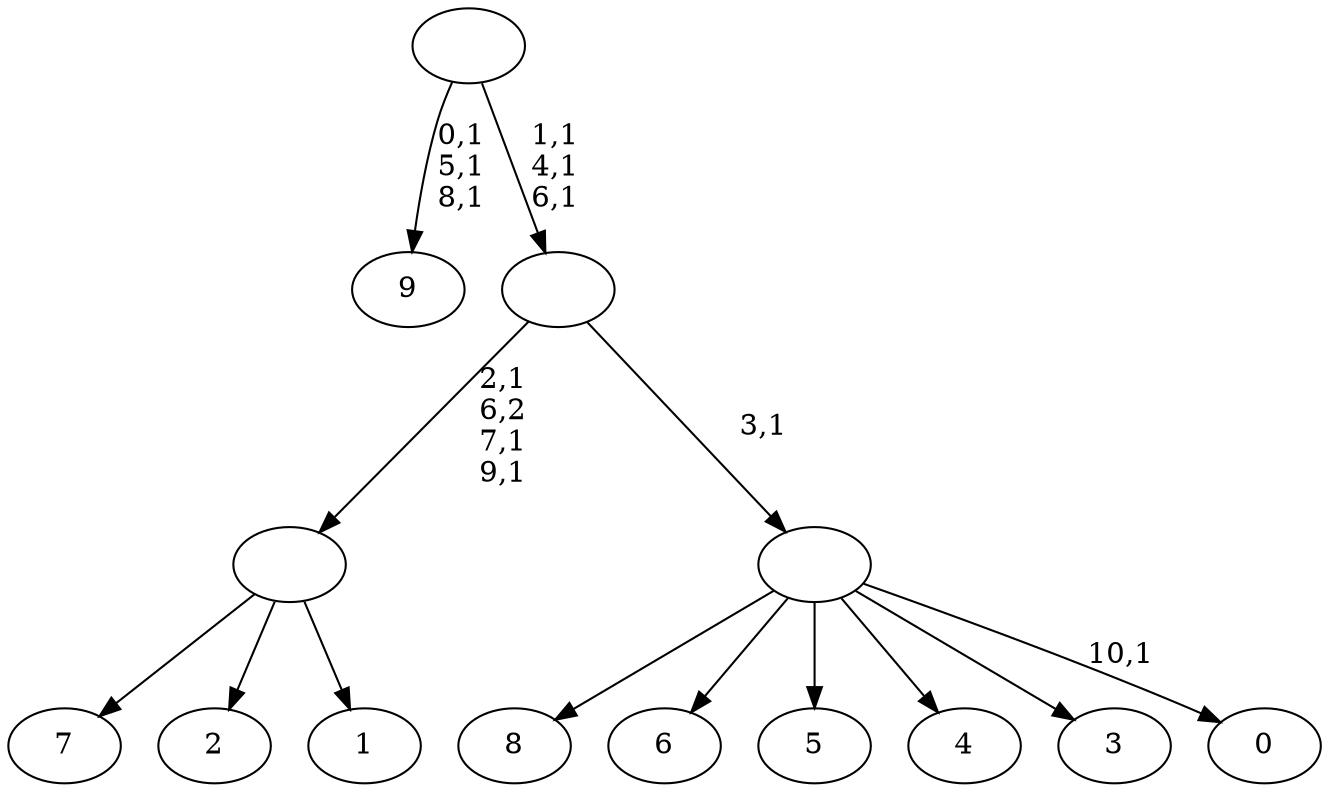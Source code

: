digraph T {
	21 [label="9"]
	17 [label="8"]
	16 [label="7"]
	15 [label="6"]
	14 [label="5"]
	13 [label="4"]
	12 [label="3"]
	11 [label="2"]
	10 [label="1"]
	9 [label=""]
	6 [label="0"]
	4 [label=""]
	3 [label=""]
	0 [label=""]
	9 -> 16 [label=""]
	9 -> 11 [label=""]
	9 -> 10 [label=""]
	4 -> 6 [label="10,1"]
	4 -> 17 [label=""]
	4 -> 15 [label=""]
	4 -> 14 [label=""]
	4 -> 13 [label=""]
	4 -> 12 [label=""]
	3 -> 9 [label="2,1\n6,2\n7,1\n9,1"]
	3 -> 4 [label="3,1"]
	0 -> 3 [label="1,1\n4,1\n6,1"]
	0 -> 21 [label="0,1\n5,1\n8,1"]
}
